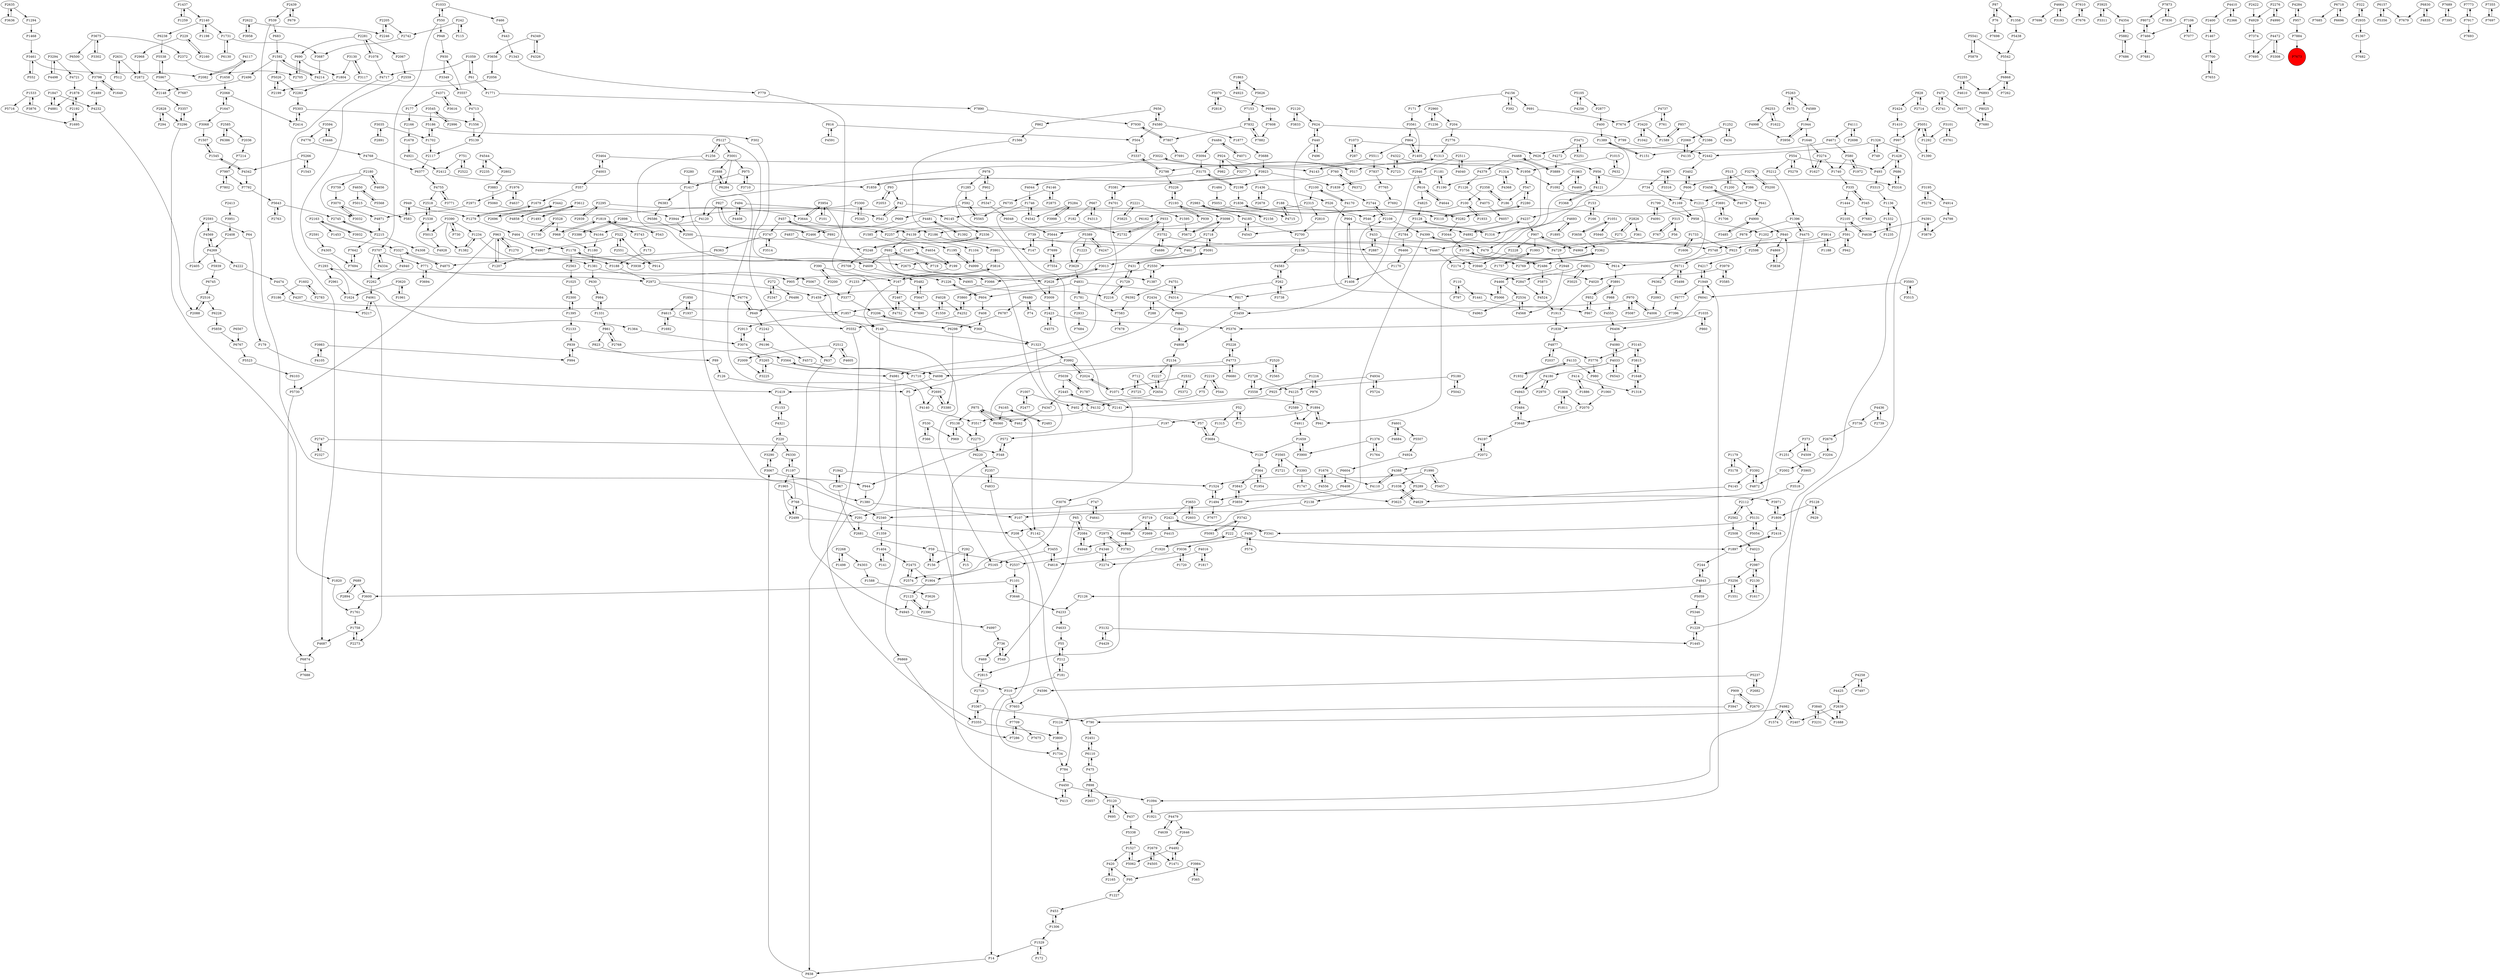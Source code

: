 digraph {
	P1428 -> P493
	P2442 -> P3402
	P4877 -> P2037
	P5482 -> P5647
	P2072 -> P4197
	P2358 -> P100
	P3761 -> P3101
	P1007 -> P2477
	P4067 -> P734
	P4143 -> P1313
	P3992 -> P2024
	P2961 -> P1624
	P1559 -> P4028
	P504 -> P3337
	P89 -> P126
	P4466 -> P5066
	P5568 -> P4650
	P1223 -> P3629
	P6868 -> P6893
	P1007 -> P402
	P839 -> P994
	P4664 -> P7696
	P1376 -> P1764
	P4033 -> P4180
	P4197 -> P2072
	P2002 -> P4872
	P779 -> P4752
	P2255 -> P6893
	P7153 -> P7832
	P14 -> P838
	P768 -> P1197
	P4020 -> P1913
	P1436 -> P526
	P2728 -> P4125
	P3648 -> P4197
	P4140 -> P3517
	P7610 -> P7676
	P2130 -> P2987
	P2336 -> P5248
	P5062 -> P1527
	P7608 -> P7882
	P4544 -> P2802
	P4222 -> P4474
	P2108 -> P4399
	P3302 -> P3675
	P1894 -> P197
	P2295 -> P2939
	P335 -> P1444
	P7832 -> P7882
	P1993 -> P1757
	P3464 -> P4003
	P1731 -> P6130
	P1809 -> P2418
	P420 -> P2165
	P5087 -> P970
	P1404 -> P141
	P4715 -> P188
	P939 -> P4139
	P6767 -> P5523
	P4117 -> P1658
	P1897 -> P2418
	P898 -> P2657
	P6298 -> P3380
	P790 -> P2451
	P1877 -> P3688
	P4837 -> P5248
	P457 -> P3747
	P827 -> P2466
	P2423 -> P5376
	P2888 -> P6284
	P2281 -> P2067
	P3925 -> P3311
	P7873 -> P8072
	P4755 -> P3771
	P3594 -> P3446
	P1841 -> P4808
	P1878 -> P2192
	P3274 -> P1627
	P4349 -> P4326
	P768 -> P2499
	P2400 -> P1467
	P686 -> P5316
	P1710 -> P2695
	P7653 -> P7700
	P5131 -> P5054
	P4650 -> P5568
	P4997 -> P736
	P7374 -> P7695
	P4637 -> P1976
	P6363 -> P4875
	P4237 -> P907
	P4347 -> P462
	P7106 -> P7077
	P4575 -> P2423
	P1622 -> P6253
	P1734 -> P784
	P4505 -> P2679
	P1256 -> P4609
	P5716 -> P1695
	P4284 -> P957
	P220 -> P3290
	P4798 -> P3879
	P7676 -> P7610
	P390 -> P167
	P857 -> P2386
	P994 -> P839
	P592 -> P669
	P957 -> P4284
	P100 -> P1933
	P626 -> P956
	P2565 -> P2520
	P2946 -> P3459
	P3327 -> P4940
	P2268 -> P1498
	P2340 -> P1359
	P2280 -> P547
	P3442 -> P4858
	P5523 -> P6103
	P4474 -> P4207
	P1259 -> P1437
	P4943 -> P3484
	P272 -> P6486
	P2069 -> P626
	P4524 -> P1913
	P3742 -> P5093
	P6586 -> P2500
	P949 -> P1279
	P2739 -> P4436
	P5070 -> P2818
	P3265 -> P3225
	P2445 -> P2141
	P6408 -> P1494
	P1316 -> P3128
	P630 -> P984
	P3455 -> P5165
	P1857 -> P6298
	P2520 -> P2565
	P3688 -> P3923
	P4492 -> P1471
	P6103 -> P5730
	P3390 -> P5013
	P3251 -> P3471
	P574 -> P456
	P3101 -> P3761
	P1659 -> P3900
	P3938 -> P1178
	P4773 -> P5228
	P541 -> P42
	P2551 -> P522
	P4170 -> P2100
	P1234 -> P1382
	P6718 -> P7685
	P302 -> P1387
	P930 -> P3349
	P15 -> P292
	P3984 -> P365
	P3124 -> P3800
	P4016 -> P2274
	P2123 -> P2390
	P2913 -> P3074
	P469 -> P2815
	P1417 -> P1380
	P6577 -> P7680
	P5066 -> P4466
	P3393 -> P1747
	P1627 -> P3274
	P1382 -> P1234
	P6220 -> P2357
	P322 -> P2935
	P4475 -> P107
	P5552 -> P3355
	P768 -> P291
	P1405 -> P864
	P522 -> P4907
	P771 -> P2972
	P1292 -> P1390
	P580 -> P1972
	P2424 -> P1410
	P288 -> P2434
	P712 -> P3725
	P390 -> P3200
	P7214 -> P7997
	P345 -> P7683
	P3074 -> P3265
	P5882 -> P7686
	P291 -> P2681
	P8072 -> P7466
	P4388 -> P4110
	P3001 -> P6284
	P1617 -> P2130
	P1364 -> P3074
	P4755 -> P2518
	P1094 -> P1921
	P1390 -> P5051
	P3044 -> P3756
	P5105 -> P4256
	P1758 -> P2273
	P3001 -> P2888
	P5015 -> P583
	P1178 -> P2563
	P4185 -> P2700
	P624 -> P440
	P924 -> P2723
	P2747 -> P348
	P958 -> P1202
	P4572 -> P4698
	P2105 -> P591
	P2888 -> P4140
	P366 -> P530
	P1533 -> P5716
	P2875 -> P4146
	P153 -> P166
	P4436 -> P2739
	P4346 -> P2537
	P3710 -> P975
	P4945 -> P4997
	P76 -> P7698
	P1895 -> P4693
	P909 -> P2670
	P2654 -> P2227
	P3035 -> P2891
	P4472 -> P3308
	P1602 -> P2783
	P3098 -> P2718
	P695 -> P5120
	P4892 -> P4237
	P335 -> P345
	P7997 -> P7792
	P1073 -> P287
	P3833 -> P2120
	P3594 -> P4776
	P3471 -> P4272
	P616 -> P4825
	P5248 -> P5708
	P2215 -> P4308
	P5 -> P310
	P2422 -> P4929
	P1847 -> P4881
	P4774 -> P649
	P3771 -> P4755
	P3840 -> P3231
	P2718 -> P2675
	P4871 -> P2215
	P2216 -> P1729
	P197 -> P572
	P1990 -> P1038
	P3256 -> P1551
	P414 -> P1886
	P2972 -> P1459
	P1015 -> P1956
	P4146 -> P2875
	P1649 -> P3798
	P1949 -> P6041
	P7997 -> P7802
	P95 -> P1227
	P690 -> P1804
	P2551 -> P914
	P6383 -> P6586
	P7807 -> P7930
	P4580 -> P1877
	P4391 -> P3879
	P3022 -> P517
	P1949 -> P6777
	P4314 -> P4751
	P2439 -> P679
	P1170 -> P1408
	P1035 -> P860
	P3653 -> P2421
	P4601 -> P4684
	P2522 -> P751
	P4877 -> P3776
	P3725 -> P712
	P892 -> P457
	P1595 -> P5672
	P1677 -> P199
	P3752 -> P4467
	P2763 -> P5643
	P968 -> P1180
	P402 -> P57
	P3420 -> P1589
	P1545 -> P4342
	P1226 -> P604
	P4321 -> P220
	P683 -> P1592
	P1408 -> P904
	P4091 -> P1799
	P6480 -> P74
	P2467 -> P4752
	P1313 -> P4143
	P3485 -> P4900
	P2744 -> P2108
	P2698 -> P4111
	P526 -> P904
	P494 -> P4408
	P7396 -> P5376
	P7836 -> P7873
	P7680 -> P8025
	P3743 -> P173
	P2205 -> P2742
	P5289 -> P3971
	P3838 -> P4869
	P4326 -> P4349
	P5200 -> P3276
	P970 -> P4006
	P5507 -> P4924
	P546 -> P433
	P2174 -> P2847
	P878 -> P4729
	P2215 -> P7642
	P4929 -> P7374
	P4170 -> P5066
	P692 -> P719
	P686 -> P1428
	P1624 -> P1293
	P948 -> P930
	P591 -> P942
	P4003 -> P357
	P6711 -> P3498
	P167 -> P3816
	P1313 -> P3940
	P1538 -> P5013
	P1169 -> P958
	P4322 -> P1956
	P220 -> P6330
	P5565 -> P592
	P1878 -> P4881
	P1408 -> P817
	P5165 -> P1904
	P1285 -> P3009
	P4468 -> P3889
	P2550 -> P3066
	P2716 -> P3367
	P310 -> P7603
	P1592 -> P5026
	P110 -> P797
	P6157 -> P5356
	P1799 -> P4091
	P2818 -> P5070
	P2255 -> P4610
	P5093 -> P3742
	P3561 -> P864
	P2414 -> P5303
	P4721 -> P1878
	P1494 -> P7677
	P4023 -> P2987
	P5180 -> P4125
	P3368 -> P4121
	P1976 -> P4637
	P1648 -> P3815
	P2585 -> P6386
	P2520 -> P1710
	P4121 -> P3368
	P4121 -> P956
	P1761 -> P1758
	P3900 -> P1659
	P6480 -> P6787
	P440 -> P2186
	P988 -> P4555
	P1331 -> P984
	P2273 -> P1758
	P73 -> P52
	P5091 -> P431
	P3392 -> P4145
	P3128 -> P2784
	P4006 -> P970
	P4410 -> P2366
	P2407 -> P4982
	P550 -> P3707
	P272 -> P2347
	P3623 -> P5289
	P852 -> P867
	P3280 -> P1417
	P1179 -> P3178
	P1606 -> P1733
	P4075 -> P6057
	P3009 -> P2423
	P3296 -> P3357
	P2037 -> P4877
	P182 -> P2732
	P2180 -> P3759
	P3446 -> P3594
	P1417 -> P6383
	P1035 -> P1838
	P4901 -> P3025
	P42 -> P541
	P6377 -> P4755
	P1343 -> P779
	P6718 -> P6696
	P4346 -> P2274
	P1306 -> P453
	P2126 -> P4233
	P3565 -> P3393
	P2140 -> P1731
	P624 -> P799
	P3646 -> P1101
	P1445 -> P1229
	P1507 -> P1545
	P6560 -> P875
	P1059 -> P61
	P2675 -> P2628
	P3859 -> P3843
	P2165 -> P420
	P2315 -> P2810
	P262 -> P3738
	P1730 -> P3528
	P4469 -> P1963
	P2262 -> P4061
	P2872 -> P2148
	P2562 -> P2508
	P6057 -> P4543
	P2357 -> P4833
	P861 -> P823
	P4969 -> P907
	P7554 -> P7699
	P4467 -> P2174
	P7873 -> P7836
	P530 -> P969
	P1781 -> P2933
	P433 -> P479
	P2971 -> P4871
	P2728 -> P3558
	P1256 -> P5127
	P3905 -> P3518
	P816 -> P4591
	P368 -> P1323
	P5303 -> P1556
	P2802 -> P3883
	P2696 -> P3442
	P6253 -> P1622
	P6680 -> P4773
	P7077 -> P7106
	P2300 -> P1395
	P1702 -> P5186
	P1731 -> P3687
	P3130 -> P1804
	P1819 -> P3743
	P3282 -> P3044
	P2327 -> P2747
	P939 -> P2193
	P242 -> P2742
	P816 -> P504
	P3117 -> P3130
	P7884 -> P7673
	P5042 -> P5180
	P2933 -> P7684
	P4776 -> P4768
	P1747 -> P3623
	P616 -> P4644
	P3067 -> P944
	P3282 -> P1836
	P2603 -> P3653
	P4105 -> P3983
	P2654 -> P2134
	P3954 -> P101
	P5284 -> P4542
	P414 -> P1318
	P6372 -> P760
	P5879 -> P5541
	P4825 -> P3128
	P4391 -> P4638
	P4999 -> P1195
	P3658 -> P3362
	P2295 -> P6145
	P1954 -> P364
	P1358 -> P5438
	P2134 -> P2227
	P3719 -> P6808
	P4410 -> P2400
	P456 -> P574
	P2676 -> P3204
	P530 -> P366
	P5644 -> P7699
	P2512 -> P4605
	P4481 -> P1392
	P292 -> P15
	P547 -> P186
	P3461 -> P552
	P1092 -> P1211
	P6777 -> P7396
	P1746 -> P4542
	P3646 -> P4233
	P799 -> P2442
	P1179 -> P3392
	P1216 -> P976
	P1990 -> P1524
	P2894 -> P689
	P3675 -> P6500
	P420 -> P95
	P656 -> P862
	P3036 -> P1720
	P7689 -> P7395
	P1389 -> P1151
	P3616 -> P4371
	P4843 -> P5059
	P1692 -> P4615
	P1678 -> P4921
	P626 -> P517
	P2705 -> P690
	P1894 -> P941
	P6869 -> P7286
	P4833 -> P1734
	P1961 -> P3620
	P739 -> P147
	P42 -> P3110
	P1235 -> P1332
	P4583 -> P262
	P440 -> P496
	P4125 -> P2589
	P1437 -> P2140
	P554 -> P493
	P689 -> P3600
	P2423 -> P4575
	P3951 -> P2408
	P4556 -> P1676
	P4120 -> P4164
	P3545 -> P2996
	P1658 -> P2068
	P691 -> P7674
	P4751 -> P6392
	P87 -> P1358
	P65 -> P549
	P3691 -> P1706
	P4773 -> P6680
	P4033 -> P4943
	P1956 -> P1092
	P862 -> P1566
	P461 -> P3013
	P4610 -> P2255
	P364 -> P3843
	P3947 -> P3124
	P7709 -> P7286
	P7642 -> P7694
	P5748 -> P6711
	P861 -> P2768
	P3094 -> P3175
	P208 -> P784
	P2563 -> P1025
	P1956 -> P547
	P4633 -> P55
	P4484 -> P4071
	P2628 -> P3860
	P4693 -> P1316
	P2635 -> P3636
	P3193 -> P4664
	P4544 -> P2235
	P5051 -> P997
	P6392 -> P7583
	P2631 -> P512
	P52 -> P73
	P3110 -> P2280
	P3684 -> P120
	P2798 -> P3337
	P2935 -> P1367
	P1920 -> P2815
	P1468 -> P3461
	P4751 -> P4314
	P413 -> P4450
	P2975 -> P3783
	P365 -> P3984
	P5511 -> P2798
	P2180 -> P4656
	P4342 -> P7792
	P2516 -> P6228
	P3979 -> P3585
	P963 -> P5730
	P736 -> P549
	P3175 -> P4044
	P2486 -> P5873
	P734 -> P1169
	P4713 -> P1556
	P1498 -> P2268
	P4601 -> P5507
	P4568 -> P2534
	P7890 -> P7930
	P244 -> P4843
	P6157 -> P7679
	P4752 -> P2467
	P2158 -> P4583
	P2593 -> P64
	P4934 -> P3558
	P583 -> P949
	P3891 -> P988
	P2776 -> P1313
	P2574 -> P2475
	P4269 -> P4222
	P4639 -> P4479
	P5091 -> P2718
	P515 -> P1200
	P5228 -> P4773
	P4269 -> P5939
	P907 -> P4969
	P904 -> P4892
	P2898 -> P3386
	P2140 -> P1198
	P2622 -> P3958
	P4591 -> P816
	P3274 -> P1740
	P4033 -> P4080
	P2193 -> P3098
	P315 -> P56
	P5105 -> P2877
	P171 -> P3561
	P3983 -> P994
	P4858 -> P4164
	P186 -> P2358
	P3707 -> P4334
	P6162 -> P5644
	P1285 -> P592
	P7262 -> P6868
	P2593 -> P4569
	P2511 -> P2946
	P4831 -> P1781
	P2072 -> P4388
	P550 -> P948
	P5724 -> P4934
	P4609 -> P1226
	P2483 -> P4165
	P2591 -> P4305
	P5859 -> P6767
	P7832 -> P7807
	P2635 -> P1294
	P2589 -> P4911
	P1197 -> P1965
	P5070 -> P6944
	P3327 -> P4875
	P93 -> P42
	P1236 -> P2960
	P4067 -> P3316
	P942 -> P591
	P2489 -> P4232
	P7773 -> P7917
	P550 -> P1033
	P761 -> P4737
	P4881 -> P1847
	P147 -> P739
	P1202 -> P2598
	P1679 -> P1279
	P3752 -> P4686
	P4040 -> P2511
	P3032 -> P3070
	P3367 -> P3355
	P543 -> P1819
	P2828 -> P294
	P2714 -> P828
	P6604 -> P6408
	P1729 -> P431
	P2654 -> P402
	P4165 -> P6560
	P1180 -> P1381
	P100 -> P546
	P2421 -> P3341
	P3940 -> P4020
	P1894 -> P4911
	P400 -> P1389
	P1294 -> P1468
	P1437 -> P1259
	P3984 -> P95
	P2987 -> P2130
	P3914 -> P5748
	P3815 -> P1648
	P2268 -> P4303
	P1292 -> P5051
	P61 -> P1771
	P2386 -> P4135
	P7497 -> P4258
	P3958 -> P2622
	P5939 -> P6745
	P2500 -> P461
	P817 -> P3459
	P3653 -> P2603
	P2372 -> P2705
	P1326 -> P749
	P4247 -> P5389
	P2105 -> P4638
	P5647 -> P5482
	P4928 -> P1538
	P1538 -> P2518
	P6253 -> P4998
	P3195 -> P4914
	P1467 -> P7700
	P3066 -> P1459
	P2193 -> P939
	P1543 -> P5266
	P1648 -> P1318
	P3128 -> P1316
	P522 -> P2551
	P3067 -> P3290
	P76 -> P87
	P6466 -> P1170
	P1126 -> P4075
	P4111 -> P2698
	P2163 -> P1453
	P2562 -> P2112
	P5026 -> P2283
	P3458 -> P4079
	P434 -> P1252
	P6830 -> P4835
	P2960 -> P1236
	P1293 -> P905
	P909 -> P3947
	P2198 -> P3175
	P2192 -> P1695
	P2467 -> P7690
	P1441 -> P867
	P315 -> P767
	P153 -> P4237
	P1104 -> P4999
	P978 -> P902
	P1181 -> P1190
	P2140 -> P6238
	P3377 -> P3206
	P294 -> P2828
	P2559 -> P1364
	P2405 -> P2593
	P3558 -> P2728
	P2024 -> P1071
	P1033 -> P550
	P2228 -> P3940
	P3956 -> P1944
	P4905 -> P2216
	P3025 -> P4901
	P2082 -> P4117
	P3687 -> P4214
	P2970 -> P4180
	P5051 -> P1292
	P4028 -> P4252
	P2877 -> P400
	P760 -> P6372
	P1323 -> P4132
	P6874 -> P7688
	P494 -> P541
	P1592 -> P4214
	P3825 -> P2221
	P3747 -> P6363
	P5120 -> P695
	P949 -> P583
	P898 -> P5120
	P3296 -> P1820
	P3098 -> P5672
	P287 -> P1073
	P2768 -> P861
	P3518 -> P2112
	P4354 -> P5882
	P1585 -> P4654
	P222 -> P1897
	P2679 -> P1471
	P4808 -> P2134
	P1545 -> P1507
	P4907 -> P3188
	P3675 -> P2372
	P2100 -> P2315
	P2670 -> P909
	P2723 -> P4322
	P5389 -> P3629
	P5542 -> P6868
	P4269 -> P2405
	P614 -> P3891
	P5139 -> P2117
	P3068 -> P1507
	P749 -> P1326
	P6130 -> P1731
	P2678 -> P1436
	P592 -> P5565
	P970 -> P1857
	P1602 -> P3186
	P3132 -> P1445
	P1151 -> P1389
	P262 -> P4583
	P2024 -> P3992
	P4111 -> P4671
	P2628 -> P3013
	P2068 -> P1647
	P1396 -> P878
	P4569 -> P4269
	P222 -> P1920
	P1404 -> P2475
	P4901 -> P2847
	P120 -> P364
	P7355 -> P7697
	P6711 -> P6362
	P4982 -> P790
	P5967 -> P5538
	P2695 -> P4140
	P606 -> P1169
	P4701 -> P4981
	P2960 -> P204
	P2518 -> P3944
	P1944 -> P3956
	P3225 -> P3265
	P6041 -> P6406
	P212 -> P55
	P4479 -> P4639
	P4003 -> P3464
	P904 -> P1408
	P115 -> P242
	P2518 -> P1538
	P56 -> P4467
	P3315 -> P1136
	P166 -> P153
	P1181 -> P1839
	P2639 -> P2407
	P606 -> P3402
	P4156 -> P171
	P679 -> P2439
	P3390 -> P1382
	P4729 -> P2948
	P4233 -> P4633
	P2550 -> P1387
	P1820 -> P1761
	P2276 -> P4990
	P1967 -> P2681
	P310 -> P14
	P747 -> P4641
	P204 -> P2776
	P7694 -> P7642
	P2186 -> P3901
	P1972 -> P580
	P7917 -> P7773
	P4146 -> P6735
	P969 -> P5138
	P2508 -> P4023
	P852 -> P3891
	P5672 -> P3098
	P5940 -> P5748
	P3308 -> P4472
	P4914 -> P4798
	P75 -> P4132
	P1190 -> P1181
	P5873 -> P4524
	P1211 -> P2486
	P4133 -> P1932
	P1921 -> P1949
	P2741 -> P473
	P3188 -> P2972
	P1315 -> P3684
	P6196 -> P4572
	P4061 -> P2273
	P2219 -> P544
	P667 -> P182
	P760 -> P2198
	P2276 -> P4929
	P6110 -> P475
	P5541 -> P5542
	P2315 -> P6145
	P2108 -> P2744
	P902 -> P5347
	P4044 -> P1746
	P172 -> P1529
	P554 -> P5279
	P3195 -> P5278
	P4481 -> P1585
	P4408 -> P494
	P1646 -> P3274
	P1453 -> P3327
	P604 -> P1226
	P357 -> P1679
	P3691 -> P3282
	P3620 -> P1624
	P5647 -> P7690
	P2088 -> P2516
	P3838 -> P840
	P840 -> P461
	P515 -> P386
	P3954 -> P4905
	P1574 -> P4982
	P1804 -> P2283
	P1234 -> P1381
	P1746 -> P3076
	P2534 -> P4963
	P6110 -> P2451
	P2084 -> P65
	P4729 -> P4399
	P1033 -> P466
	P52 -> P1315
	P5289 -> P3623
	P2130 -> P1617
	P364 -> P1954
	P6330 -> P1197
	P2009 -> P3225
	P2679 -> P4505
	P3362 -> P2769
	P3311 -> P3925
	P4232 -> P2088
	P3883 -> P5060
	P2056 -> P2199
	P7807 -> P7691
	P1101 -> P3600
	P2227 -> P2654
	P2439 -> P539
	P3891 -> P852
	P408 -> P368
	P7917 -> P7693
	P1937 -> P1850
	P1367 -> P7682
	P199 -> P1677
	P6745 -> P2516
	P1251 -> P3905
	P3564 -> P1710
	P875 -> P462
	P2221 -> P1595
	P4121 -> P479
	P1551 -> P3256
	P3022 -> P4120
	P1965 -> P768
	P1963 -> P4469
	P5060 -> P3644
	P5967 -> P7687
	P1153 -> P4321
	P982 -> P924
	P4117 -> P2082
	P2123 -> P4945
	P126 -> P5
	P2120 -> P624
	P4256 -> P5105
	P2198 -> P1836
	P74 -> P6480
	P914 -> P522
	P547 -> P2280
	P4436 -> P3736
	P179 -> P1419
	P1078 -> P4717
	P984 -> P1331
	P3707 -> P771
	P4214 -> P1592
	P1227 -> P453
	P1071 -> P1894
	P1216 -> P925
	P4650 -> P5015
	P689 -> P2894
	P4693 -> P1895
	P907 -> P1993
	P3783 -> P2975
	P59 -> P2537
	P860 -> P1035
	P3186 -> P5217
	P5026 -> P2199
	P784 -> P4450
	P1904 -> P2123
	P496 -> P440
	P1306 -> P1529
	P649 -> P2242
	P3923 -> P1839
	P907 -> P2228
	P7699 -> P7554
	P3341 -> P2421
	P823 -> P89
	P3013 -> P2628
	P4644 -> P616
	P101 -> P3954
	P5278 -> P3195
	P453 -> P1306
	P1396 -> P4475
	P2274 -> P4346
	P2445 -> P4347
	P857 -> P1589
	P7697 -> P7355
	P2975 -> P4346
	P3277 -> P3381
	P3889 -> P4468
	P4768 -> P6377
	P3357 -> P3296
	P4139 -> P692
	P1527 -> P5062
	P5541 -> P5879
	P4145 -> P4629
	P4638 -> P2105
	P6830 -> P7679
	P1419 -> P1153
	P1740 -> P335
	P6048 -> P5644
	P2486 -> P3756
	P5372 -> P2532
	P2408 -> P4269
	P3528 -> P1730
	P5059 -> P5346
	P3515 -> P3593
	P924 -> P982
	P2935 -> P322
	P4831 -> P817
	P5316 -> P686
	P110 -> P1441
	P1676 -> P4110
	P4963 -> P2108
	P3355 -> P3367
	P2466 -> P827
	P4371 -> P177
	P2639 -> P1688
	P1195 -> P4999
	P1527 -> P420
	P902 -> P978
	P3600 -> P1761
	P2412 -> P1859
	P2156 -> P2983
	P1932 -> P4133
	P667 -> P4313
	P6567 -> P6767
	P3256 -> P2126
	P1025 -> P2300
	P4080 -> P4033
	P7837 -> P7765
	P6735 -> P5565
	P4313 -> P667
	P3798 -> P2489
	P1178 -> P3938
	P5186 -> P302
	P3719 -> P2669
	P4399 -> P2138
	P2810 -> P2700
	P1886 -> P414
	P2163 -> P3932
	P1566 -> P147
	P1771 -> P7890
	P6386 -> P2585
	P440 -> P624
	P1293 -> P2961
	P4305 -> P7694
	P730 -> P3390
	P1136 -> P1332
	P3658 -> P1051
	P177 -> P2166
	P3612 -> P1493
	P475 -> P898
	P692 -> P4609
	P5389 -> P1223
	P956 -> P5316
	P2421 -> P4415
	P4342 -> P1545
	P3684 -> P57
	P3200 -> P390
	P4990 -> P2276
	P1436 -> P2678
	P4872 -> P3392
	P4207 -> P1857
	P2215 -> P2745
	P348 -> P572
	P2826 -> P361
	P3076 -> P2574
	P1207 -> P963
	P5538 -> P5967
	P475 -> P6110
	P2631 -> P2872
	P3979 -> P4020
	P4687 -> P6874
	P3815 -> P3145
	P3498 -> P6711
	P3944 -> P2500
	P457 -> P892
	P6145 -> P2336
	P4165 -> P2483
	P2646 -> P4492
	P751 -> P2412
	P1395 -> P2133
	P4686 -> P3752
	P1592 -> P2496
	P1060 -> P2070
	P457 -> P2257
	P2100 -> P4170
	P3145 -> P3776
	P4701 -> P3381
	P1051 -> P5940
	P348 -> P413
	P1318 -> P1648
	P1229 -> P1445
	P3514 -> P3747
	P2669 -> P3719
	P1729 -> P2216
	P188 -> P546
	P8025 -> P7680
	P2366 -> P4410
	P1799 -> P958
	P4164 -> P1180
	P3971 -> P1809
	P4061 -> P5217
	P3392 -> P4872
	P1252 -> P2069
	P7466 -> P7681
	P1993 -> P2550
	P1038 -> P4629
	P2281 -> P1078
	P5131 -> P3341
	P3798 -> P1649
	P7882 -> P7832
	P6543 -> P4033
	P1556 -> P5139
	P1381 -> P630
	P3204 -> P2002
	P3035 -> P1702
	P3381 -> P4701
	P5279 -> P554
	P4252 -> P3860
	P1279 -> P464
	P188 -> P4715
	P1787 -> P5039
	P2148 -> P3357
	P5138 -> P2275
	P1859 -> P3923
	P933 -> P2732
	P2158 -> P2769
	P4900 -> P840
	P4998 -> P3956
	P1720 -> P3036
	P1326 -> P1094
	P368 -> P3206
	P373 -> P1251
	P3557 -> P4713
	P554 -> P5212
	P6406 -> P4080
	P1758 -> P4687
	P2742 -> P3687
	P4589 -> P1944
	P5053 -> P4715
	P1942 -> P1967
	P4921 -> P2412
	P1695 -> P2192
	P4016 -> P1817
	P4629 -> P1038
	P2280 -> P3110
	P3294 -> P4721
	P199 -> P1233
	P5626 -> P7153
	P5338 -> P1527
	P2496 -> P2148
	P2537 -> P1101
	P4684 -> P4601
	P944 -> P1380
	P59 -> P156
	P978 -> P1285
	P1197 -> P6330
	P3675 -> P3302
	P3636 -> P2635
	P4071 -> P4484
	P2221 -> P3825
	P3459 -> P4808
	P2084 -> P4948
	P963 -> P4907
	P3471 -> P3251
	P2117 -> P6377
	P3300 -> P5345
	P2948 -> P4466
	P2180 -> P3032
	P544 -> P2219
	P3742 -> P222
	P4907 -> P1207
	P5263 -> P4589
	P6228 -> P5859
	P3694 -> P771
	P3561 -> P1405
	P6696 -> P6718
	P751 -> P2522
	P464 -> P1178
	P2138 -> P208
	P2983 -> P2156
	P4948 -> P2084
	P2972 -> P4774
	P2499 -> P208
	P433 -> P2887
	P6808 -> P3783
	P7106 -> P7466
	P7802 -> P7997
	P5438 -> P5542
	P3402 -> P606
	P3901 -> P3816
	P1808 -> P2070
	P1380 -> P107
	P1976 -> P2971
	P3276 -> P606
	P690 -> P2705
	P747 -> P291
	P4466 -> P2534
	P1811 -> P1808
	P1314 -> P4368
	P3367 -> P790
	P1323 -> P3992
	P1270 -> P963
	P4671 -> P1151
	P373 -> P4509
	P5263 -> P675
	P2112 -> P2562
	P1392 -> P4481
	P2732 -> P933
	P3265 -> P4981
	P6944 -> P7608
	P4133 -> P980
	P3380 -> P2695
	P1819 -> P543
	P1588 -> P3626
	P173 -> P3188
	P1071 -> P2024
	P3876 -> P1533
	P3629 -> P4831
	P4180 -> P2970
	P968 -> P1819
	P5356 -> P6157
	P7792 -> P5643
	P479 -> P614
	P3355 -> P3800
	P3484 -> P3648
	P345 -> P335
	P2347 -> P272
	P167 -> P2467
	P2275 -> P6220
	P2242 -> P6196
	P3626 -> P2390
	P4450 -> P1094
	P5237 -> P2682
	P1990 -> P5457
	P1702 -> P2117
	P980 -> P1060
	P5643 -> P2763
	P3455 -> P4618
	P976 -> P1216
	P2987 -> P3256
	P3759 -> P3070
	P3925 -> P4354
	P637 -> P4945
	P4618 -> P3455
	P431 -> P5091
	P517 -> P3022
	P1389 -> P941
	P2585 -> P2036
	P1038 -> P3859
	P2160 -> P229
	P3656 -> P2056
	P2257 -> P1195
	P4656 -> P2180
	P1078 -> P2281
	P875 -> P5138
	P1529 -> P14
	P4475 -> P1396
	P2682 -> P5237
	P55 -> P212
	P2783 -> P1602
	P3316 -> P4067
	P3840 -> P1688
	P93 -> P2053
	P3843 -> P3859
	P4664 -> P3193
	P632 -> P1015
	P549 -> P736
	P456 -> P3036
	P181 -> P310
	P3860 -> P4252
	P4615 -> P5552
	P4940 -> P2262
	P591 -> P923
	P1863 -> P4923
	P2036 -> P7214
	P2451 -> P6110
	P4156 -> P691
	P3294 -> P4498
	P1850 -> P4615
	P3517 -> P2275
	P4981 -> P6869
	P5127 -> P637
	P4654 -> P199
	P864 -> P5511
	P4033 -> P6543
	P580 -> P1740
	P975 -> P1417
	P181 -> P212
	P167 -> P148
	P3442 -> P2696
	P4924 -> P6604
	P4717 -> P4687
	P828 -> P2424
	P2828 -> P3296
	P242 -> P115
	P4399 -> P4729
	P65 -> P2084
	P6868 -> P7262
	P3747 -> P3514
	P2747 -> P2327
	P1676 -> P4556
	P4737 -> P7674
	P4492 -> P5062
	P4773 -> P4698
	P2700 -> P2158
	P1494 -> P1524
	P4999 -> P944
	P5128 -> P1809
	P2141 -> P2445
	P905 -> P148
	P4349 -> P3656
	P5376 -> P5228
	P3206 -> P368
	P2477 -> P1007
	P473 -> P2741
	P970 -> P5087
	P1647 -> P3068
	P5039 -> P1787
	P493 -> P3315
	P5643 -> P2745
	P5237 -> P4596
	P4237 -> P4892
	P1200 -> P515
	P2695 -> P3380
	P1410 -> P997
	P2070 -> P3648
	P4371 -> P3616
	P2219 -> P75
	P3776 -> P980
	P712 -> P2654
	P229 -> P2968
	P3276 -> P5200
	P2681 -> P59
	P3620 -> P1961
	P7466 -> P8072
	P827 -> P4120
	P696 -> P1841
	P5266 -> P1543
	P3914 -> P1188
	P4217 -> P1949
	P1493 -> P3612
	P933 -> P3752
	P5120 -> P437
	P431 -> P1729
	P1897 -> P244
	P2499 -> P768
	P4737 -> P761
	P2532 -> P5372
	P262 -> P5
	P1706 -> P3691
	P1188 -> P3914
	P875 -> P6560
	P6362 -> P2093
	P3644 -> P3954
	P3738 -> P262
	P1808 -> P1811
	P2390 -> P2123
	P6284 -> P2888
	P2511 -> P4040
	P3923 -> P1859
	P867 -> P852
	P736 -> P469
	P5180 -> P5042
	P4269 -> P4569
	P975 -> P3710
	P2968 -> P2872
	P3130 -> P3117
	P1042 -> P3420
	P3557 -> P930
	P1757 -> P1993
	P4596 -> P7603
	P5039 -> P2445
	P5226 -> P2193
	P1764 -> P1376
	P4641 -> P747
	P4698 -> P1419
	P2826 -> P271
	P3337 -> P2798
	P1331 -> P861
	P4833 -> P2357
	P1332 -> P1235
	P5266 -> P4342
	P148 -> P838
	P4079 -> P3458
	P3593 -> P6041
	P5708 -> P5482
	P3998 -> P5284
	P1963 -> P1092
	P767 -> P315
	P4875 -> P3327
	P1944 -> P1646
	P2948 -> P4568
	P1381 -> P5067
	P3464 -> P4143
	P3175 -> P2198
	P4498 -> P3294
	P3707 -> P2262
	P1933 -> P100
	P3800 -> P1734
	P1733 -> P923
	P2205 -> P2246
	P5067 -> P3377
	P3420 -> P1042
	P4831 -> P604
	P7395 -> P7689
	P3458 -> P641
	P4843 -> P244
	P156 -> P59
	P7286 -> P7709
	P1524 -> P1494
	P4472 -> P7695
	P2946 -> P616
	P87 -> P76
	P649 -> P4774
	P2622 -> P2246
	P4388 -> P5289
	P3593 -> P3515
	P924 -> P3277
	P3585 -> P3979
	P4258 -> P4425
	P1332 -> P1202
	P1326 -> P2442
	P2898 -> P2186
	P5284 -> P3998
	P2192 -> P1878
	P669 -> P2466
	P271 -> P2826
	P1688 -> P2639
	P4110 -> P4388
	P2120 -> P3833
	P1817 -> P4016
	P1428 -> P686
	P3036 -> P4618
	P840 -> P4869
	P4185 -> P4543
	P4605 -> P2512
	P1847 -> P4232
	P1733 -> P1606
	P2413 -> P3951
	P1659 -> P120
	P229 -> P2160
	P1965 -> P2499
	P4139 -> P1104
	P4303 -> P1588
	P2358 -> P186
	P4321 -> P1153
	P797 -> P110
	P57 -> P3684
	P3992 -> P1142
	P1589 -> P857
	P3612 -> P4858
	P771 -> P3694
	P392 -> P4156
	P2246 -> P2205
	P4135 -> P2069
	P1529 -> P172
	P1484 -> P5053
	P1459 -> P5165
	P462 -> P875
	P839 -> P3564
	P6486 -> P649
	P1819 -> P968
	P1920 -> P222
	P4252 -> P5552
	P4869 -> P3838
	P3132 -> P4429
	P5511 -> P7837
	P3386 -> P2898
	P2532 -> P1071
	P552 -> P3461
	P512 -> P2631
	P3816 -> P167
	P4258 -> P7497
	P997 -> P1428
	P5127 -> P3001
	P107 -> P1142
	P2283 -> P5303
	P957 -> P7884
	P572 -> P348
	P3954 -> P3644
	P1142 -> P3455
	P5730 -> P6874
	P923 -> P614
	P3074 -> P2913
	P4543 -> P4185
	P3001 -> P975
	P3736 -> P2676
	P3390 -> P730
	P1314 -> P1190
	P4934 -> P5724
	P3879 -> P4391
	P838 -> P3067
	P292 -> P156
	P5217 -> P4061
	P1252 -> P434
	P963 -> P1207
	P4429 -> P3132
	P4180 -> P4943
	P5347 -> P6048
	P4132 -> P3517
	P437 -> P5338
	P2199 -> P5026
	P4479 -> P2646
	P3362 -> P2174
	P5346 -> P1229
	P2598 -> P4217
	P4334 -> P3707
	P1838 -> P4877
	P386 -> P1211
	P3545 -> P5186
	P2434 -> P696
	P2939 -> P2295
	P2053 -> P93
	P4509 -> P373
	P4542 -> P1746
	P2512 -> P637
	P3290 -> P3067
	P5013 -> P4928
	P1836 -> P6162
	P3145 -> P3815
	P5127 -> P1256
	P1857 -> P2913
	P7583 -> P7678
	P2516 -> P2088
	P5212 -> P1396
	P864 -> P1405
	P148 -> P1323
	P1101 -> P3646
	P4911 -> P1659
	P3101 -> P1292
	P473 -> P6577
	P5389 -> P4247
	P4982 -> P1574
	P3565 -> P2721
	P1059 -> P4717
	P2718 -> P5091
	P3648 -> P3484
	P2996 -> P3545
	P2983 -> P4185
	P4580 -> P656
	P2475 -> P2574
	P629 -> P5128
	P4468 -> P4379
	P61 -> P1059
	P2534 -> P4568
	P1949 -> P4217
	P1677 -> P3938
	P4484 -> P3094
	P3528 -> P968
	P3178 -> P1179
	P361 -> P4969
	P1198 -> P2140
	P2166 -> P1678
	P4982 -> P2407
	P4580 -> P504
	P2798 -> P5226
	P5303 -> P2414
	P1229 -> P1136
	P5186 -> P1702
	P2769 -> P3362
	P4450 -> P413
	P7709 -> P7675
	P5457 -> P1990
	P3859 -> P2340
	P6238 -> P5538
	P1387 -> P2550
	P2512 -> P2009
	P1942 -> P1524
	P1395 -> P2300
	P4322 -> P2723
	P3983 -> P4105
	P656 -> P4580
	P4272 -> P3889
	P443 -> P1343
	P4156 -> P392
	P1646 -> P1627
	P1710 -> P3564
	P4379 -> P1126
	P2847 -> P4524
	P1359 -> P1404
	P3756 -> P2486
	P692 -> P3066
	P4368 -> P1314
	P1533 -> P3876
	P4900 -> P3485
	P5345 -> P3300
	P1015 -> P632
	P212 -> P181
	P4615 -> P1692
	P2068 -> P2414
	P3644 -> P4139
	P539 -> P683
	P2069 -> P4135
	P1233 -> P3377
	P675 -> P5263
	P3349 -> P3557
	P4923 -> P1863
	P963 -> P1270
	P3932 -> P2163
	P2721 -> P3565
	P2657 -> P898
	P2475 -> P1904
	P3461 -> P2082
	P466 -> P443
	P4425 -> P2639
	P1279 -> P1679
	P2418 -> P1897
	P4555 -> P6406
	P1836 -> P3282
	P182 -> P2257
	P2193 -> P5226
	P2784 -> P6466
	P739 -> P2887
	P4671 -> P580
	P2112 -> P5131
	P4835 -> P6830
	P7930 -> P7807
	P2093 -> P4006
	P1647 -> P2068
	P64 -> P179
	P3070 -> P3032
	P3231 -> P3840
	P6500 -> P3798
	P2887 -> P433
	P933 -> P905
	P2815 -> P2716
	P1839 -> P2744
	P1471 -> P4492
	P3390 -> P1234
	P4028 -> P1559
	P6787 -> P6298
	P7765 -> P7692
	P719 -> P692
	P5128 -> P629
	P2434 -> P288
	P5248 -> P2336
	P925 -> P2141
	P2067 -> P2559
	P828 -> P2714
	P2235 -> P4544
	P4713 -> P5139
	P2745 -> P2215
	P4415 -> P4948
	P7603 -> P7709
	P1850 -> P1937
	P3070 -> P4871
	P5138 -> P969
	P6893 -> P8025
	P1863 -> P5626
	P1781 -> P7583
	P5054 -> P5131
	P7686 -> P5882
	P956 -> P4121
	P2133 -> P839
	P604 -> P408
	P2891 -> P3035
	P1444 -> P2105
	P1809 -> P3971
	P641 -> P4900
	P1376 -> P3900
	P1051 -> P3658
	P2281 -> P690
	P1967 -> P1942
	P941 -> P1894
	P1073 -> P626
	P539 -> P2340
	P7700 -> P7653
	P2628 -> P3009
	P4308 -> P2675
	P3300 -> P3944
	P1913 -> P1838
	P141 -> P1404
	P7673 [shape=circle]
	P7673 [style=filled]
	P7673 [fillcolor=red]
}